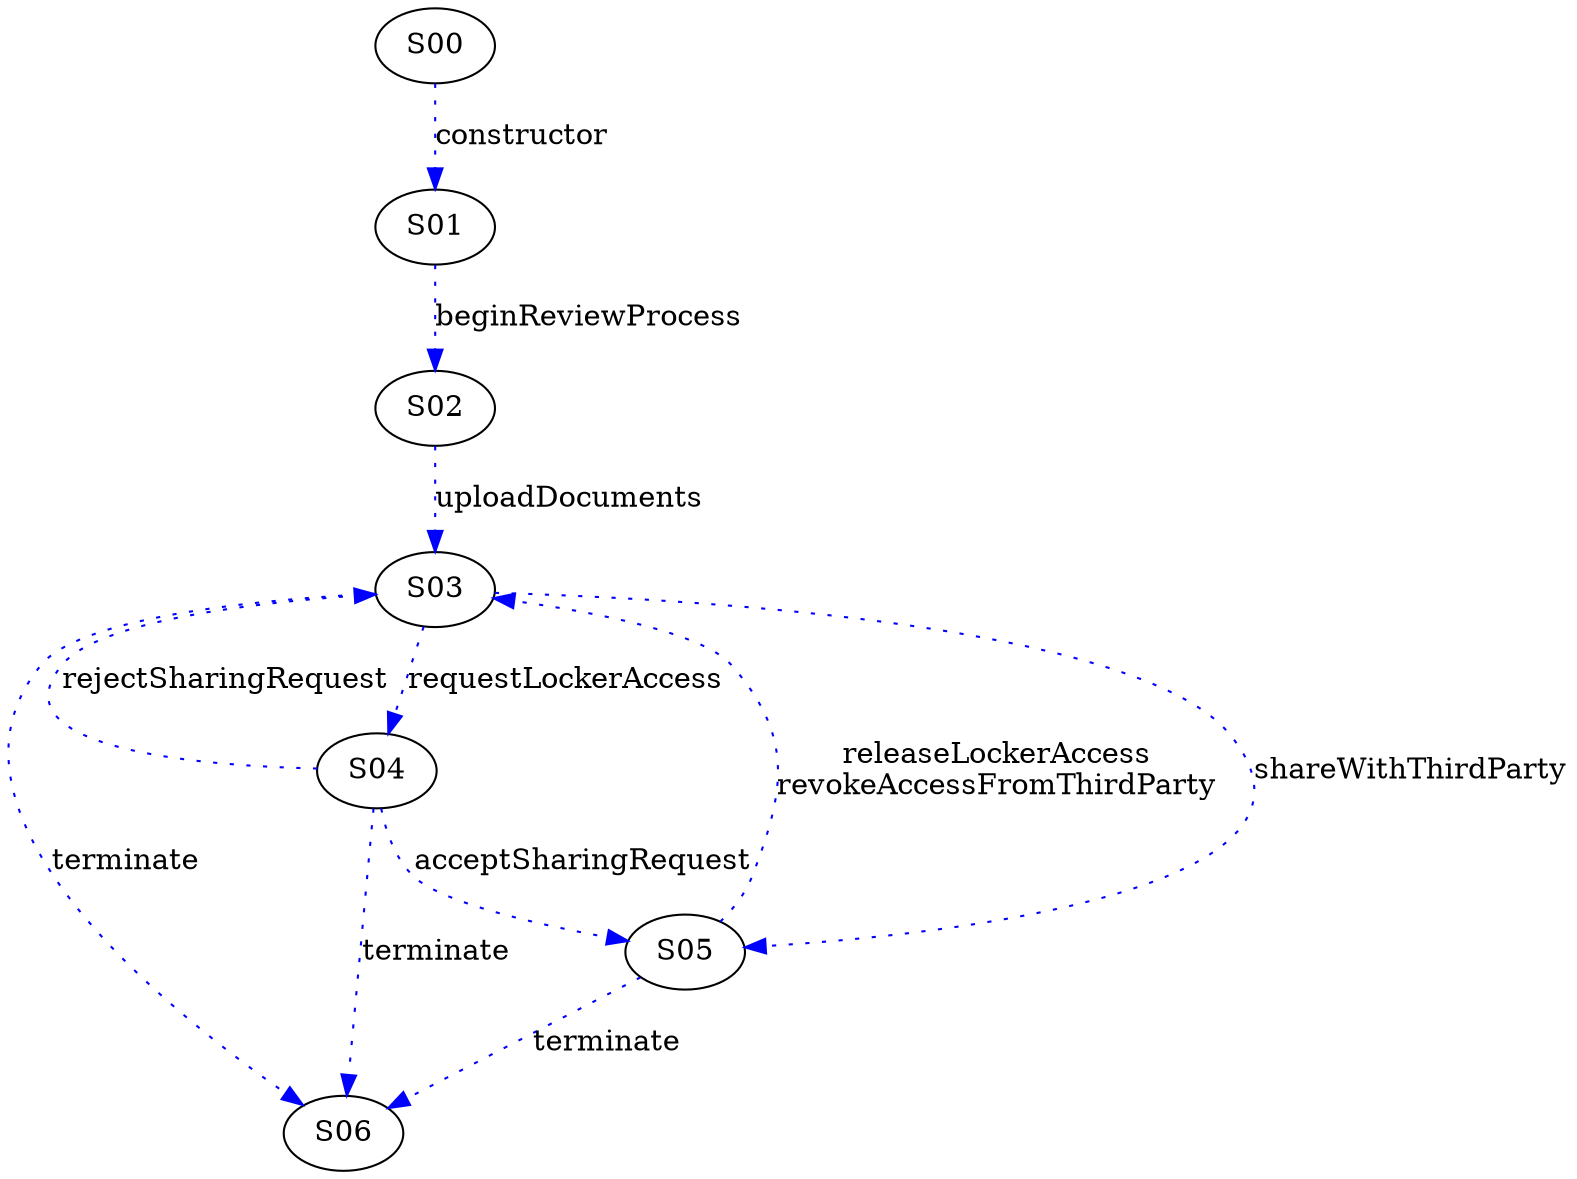 digraph {



S00->S01 [label="constructor", style="dotted", color="blue"]
S02->S03 [label="uploadDocuments", style="dotted", color="blue"]
S01->S02 [label="beginReviewProcess", style="dotted", color="blue"]
S04->S06 [label="terminate", style="dotted", color="blue"]
S04->S03 [label="rejectSharingRequest", style="dotted", color="blue"]
S04->S05 [label="acceptSharingRequest", style="dotted", color="blue"]
S03->S06 [label="terminate", style="dotted", color="blue"]
S03->S05 [label="shareWithThirdParty", style="dotted", color="blue"]
S03->S04 [label="requestLockerAccess", style="dotted", color="blue"]
S05->S06 [label="terminate", style="dotted", color="blue"]
S05->S03 [label="releaseLockerAccess\nrevokeAccessFromThirdParty", style="dotted", color="blue"]
}
